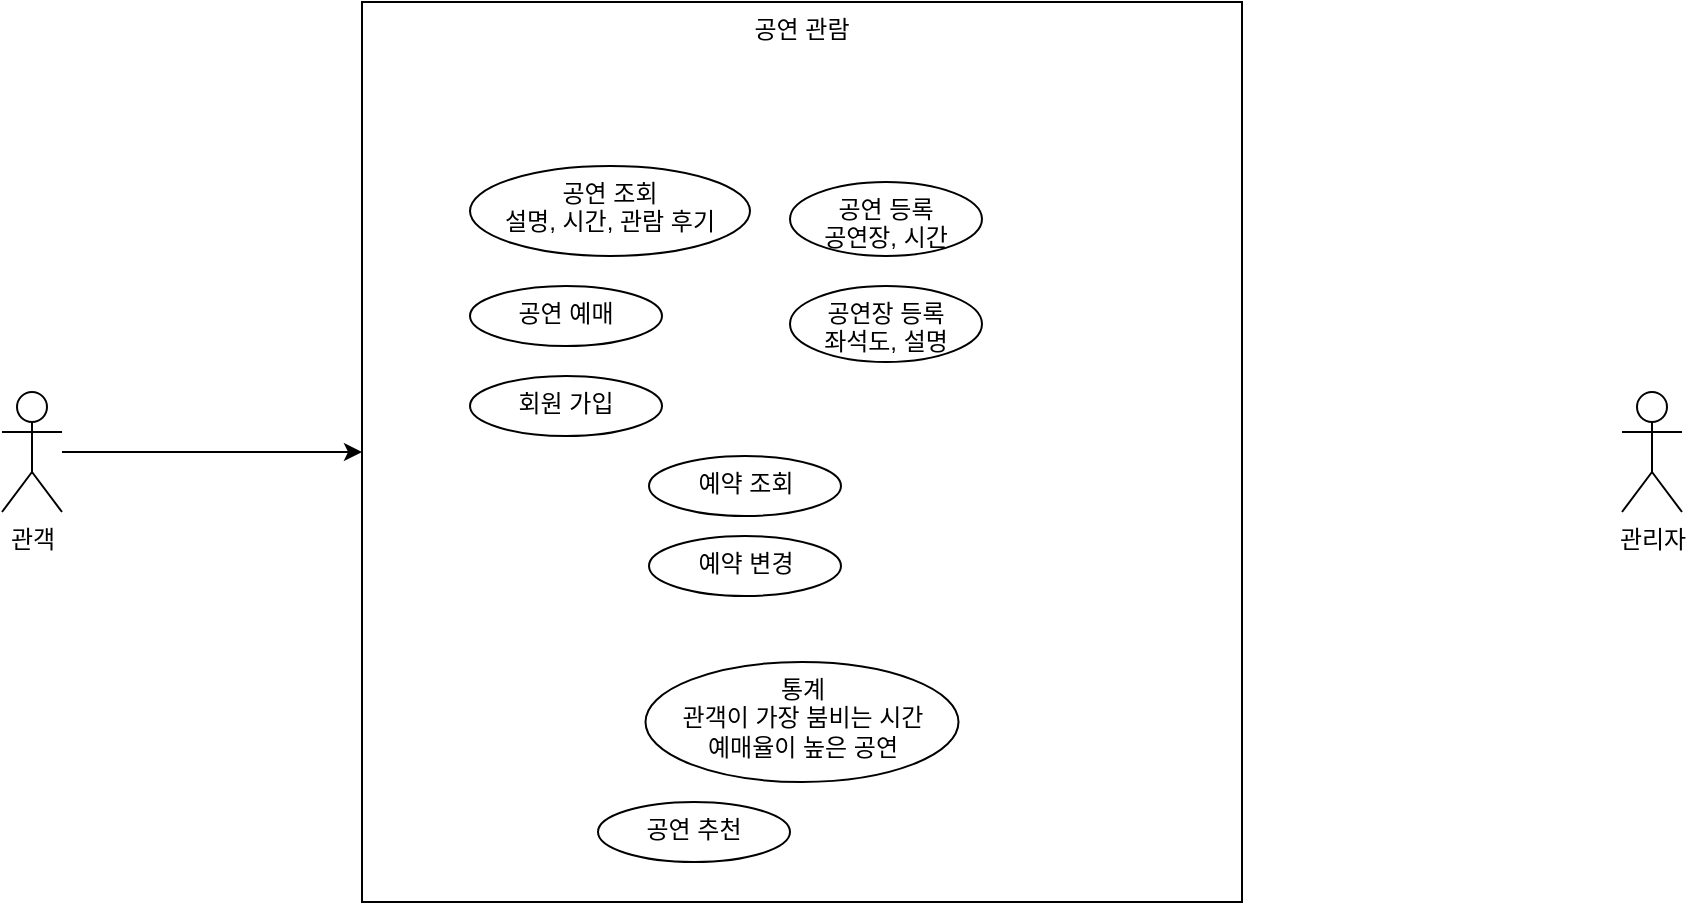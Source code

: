 <mxfile version="19.0.0" type="github">
  <diagram id="DlSVQsHth6LmqhrNHBh_" name="use case">
    <mxGraphModel dx="1059" dy="806" grid="1" gridSize="10" guides="1" tooltips="1" connect="1" arrows="1" fold="1" page="1" pageScale="1" pageWidth="1169" pageHeight="827" math="0" shadow="0">
      <root>
        <mxCell id="0" />
        <mxCell id="1" parent="0" />
        <mxCell id="Lx-xTqz9GnU9gJA0MTTK-7" value="" style="edgeStyle=orthogonalEdgeStyle;rounded=0;orthogonalLoop=1;jettySize=auto;html=1;" edge="1" parent="1" source="Lx-xTqz9GnU9gJA0MTTK-1" target="Lx-xTqz9GnU9gJA0MTTK-6">
          <mxGeometry relative="1" as="geometry" />
        </mxCell>
        <mxCell id="Lx-xTqz9GnU9gJA0MTTK-1" value="관객" style="shape=umlActor;verticalLabelPosition=bottom;verticalAlign=top;html=1;outlineConnect=0;" vertex="1" parent="1">
          <mxGeometry x="170" y="415" width="30" height="60" as="geometry" />
        </mxCell>
        <mxCell id="Lx-xTqz9GnU9gJA0MTTK-2" value="관리자" style="shape=umlActor;verticalLabelPosition=bottom;verticalAlign=top;html=1;outlineConnect=0;" vertex="1" parent="1">
          <mxGeometry x="980" y="415" width="30" height="60" as="geometry" />
        </mxCell>
        <mxCell id="Lx-xTqz9GnU9gJA0MTTK-6" value="공연 관람" style="whiteSpace=wrap;html=1;verticalAlign=top;" vertex="1" parent="1">
          <mxGeometry x="350" y="220" width="440" height="450" as="geometry" />
        </mxCell>
        <mxCell id="Lx-xTqz9GnU9gJA0MTTK-8" value="공연 조회&lt;br&gt;설명, 시간, 관람 후기" style="ellipse;whiteSpace=wrap;html=1;verticalAlign=top;" vertex="1" parent="1">
          <mxGeometry x="404" y="302" width="140" height="45" as="geometry" />
        </mxCell>
        <mxCell id="Lx-xTqz9GnU9gJA0MTTK-10" value="공연 예매" style="ellipse;whiteSpace=wrap;html=1;verticalAlign=top;" vertex="1" parent="1">
          <mxGeometry x="404" y="362" width="96" height="30" as="geometry" />
        </mxCell>
        <mxCell id="Lx-xTqz9GnU9gJA0MTTK-11" value="공연 등록&lt;br&gt;공연장, 시간" style="ellipse;whiteSpace=wrap;html=1;verticalAlign=top;" vertex="1" parent="1">
          <mxGeometry x="564" y="310" width="96" height="37" as="geometry" />
        </mxCell>
        <mxCell id="Lx-xTqz9GnU9gJA0MTTK-12" value="공연장 등록&lt;br&gt;좌석도, 설명" style="ellipse;whiteSpace=wrap;html=1;verticalAlign=top;" vertex="1" parent="1">
          <mxGeometry x="564" y="362" width="96" height="38" as="geometry" />
        </mxCell>
        <mxCell id="Lx-xTqz9GnU9gJA0MTTK-13" value="회원 가입" style="ellipse;whiteSpace=wrap;html=1;verticalAlign=top;" vertex="1" parent="1">
          <mxGeometry x="404" y="407" width="96" height="30" as="geometry" />
        </mxCell>
        <mxCell id="Lx-xTqz9GnU9gJA0MTTK-14" value="예약 조회" style="ellipse;whiteSpace=wrap;html=1;verticalAlign=top;" vertex="1" parent="1">
          <mxGeometry x="493.5" y="447" width="96" height="30" as="geometry" />
        </mxCell>
        <mxCell id="Lx-xTqz9GnU9gJA0MTTK-15" value="예약 변경" style="ellipse;whiteSpace=wrap;html=1;verticalAlign=top;" vertex="1" parent="1">
          <mxGeometry x="493.5" y="487" width="96" height="30" as="geometry" />
        </mxCell>
        <mxCell id="Lx-xTqz9GnU9gJA0MTTK-17" value="통계&lt;br&gt;관객이 가장 붐비는 시간&lt;br&gt;예매율이 높은 공연" style="ellipse;whiteSpace=wrap;html=1;verticalAlign=top;" vertex="1" parent="1">
          <mxGeometry x="491.75" y="550" width="156.5" height="60" as="geometry" />
        </mxCell>
        <mxCell id="Lx-xTqz9GnU9gJA0MTTK-18" value="공연 추천" style="ellipse;whiteSpace=wrap;html=1;verticalAlign=top;" vertex="1" parent="1">
          <mxGeometry x="468" y="620" width="96" height="30" as="geometry" />
        </mxCell>
      </root>
    </mxGraphModel>
  </diagram>
</mxfile>
